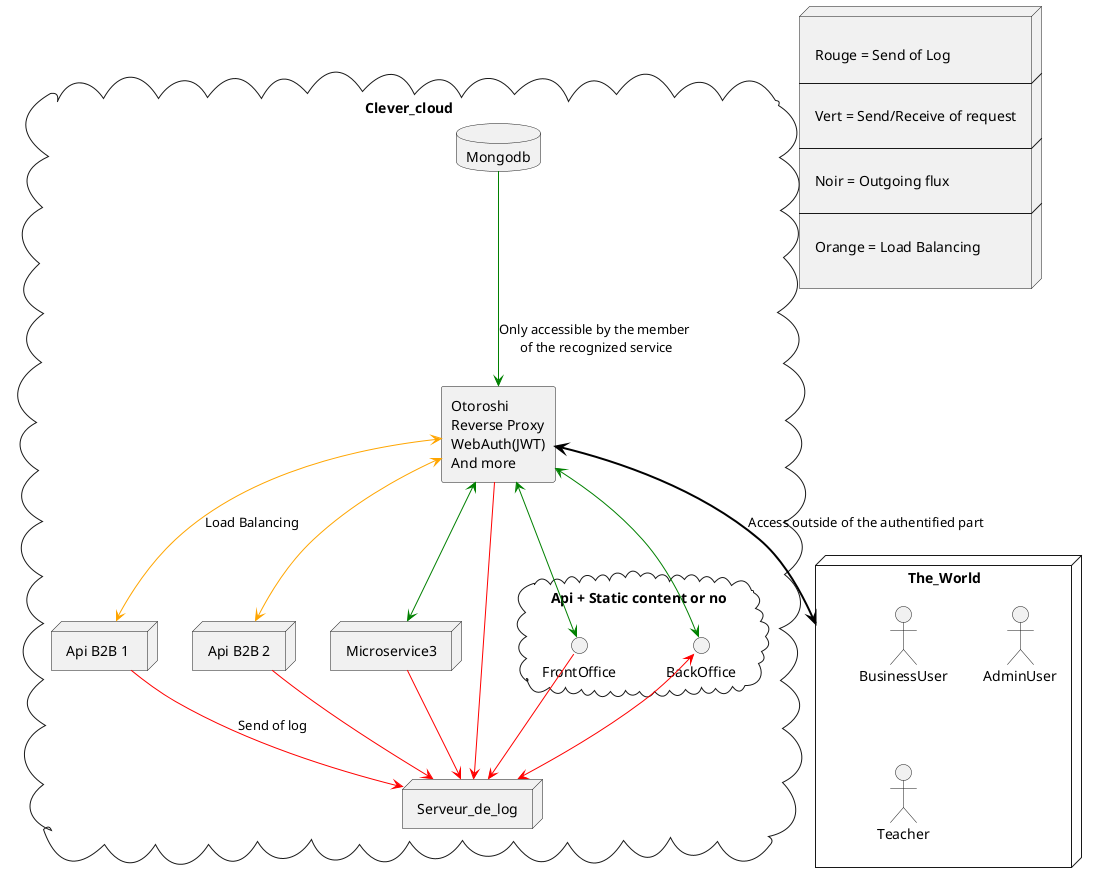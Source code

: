 @startuml infra
node node [

Rouge = Send of Log

----

Vert = Send/Receive of request

----

Noir = Outgoing flux

----

Orange = Load Balancing

]
cloud Clever_cloud{
    rectangle "Otoroshi\nReverse Proxy\nWebAuth(JWT)\nAnd more" as oto
    database Mongodb as mongo
    node "Api B2B 1 " as ms1
    node "Api B2B 2" as ms2
    node Microservice3 as ms3
    node Serveur_de_log as log
    cloud "Api + Static content or no"{
        interface  FrontOffice as fo
        interface  BackOffice as bo
    }
}
node The_World as us{
    Actor BusinessUser as bu
    Actor AdminUser as au
    Actor Teacher as te
}


ms1 -[#red]-> log : Send of log
ms2 -[#red]-> log
ms3 --[#red]> log
oto-[#red]-> log 
bo <-[#red]-> log 
fo -[#red]-> log 

mongo -[#green]-> oto :Only accessible by the member\n of the recognized service

oto <-[#Orange]-> ms1 : Load Balancing

oto <-[#Orange]-> ms2 

oto <-[#green]-> ms3

oto <=[#black]=> us : Access outside of the authentified part

oto <-[#green]-> fo

oto <-[#green]-> bo


@enduml